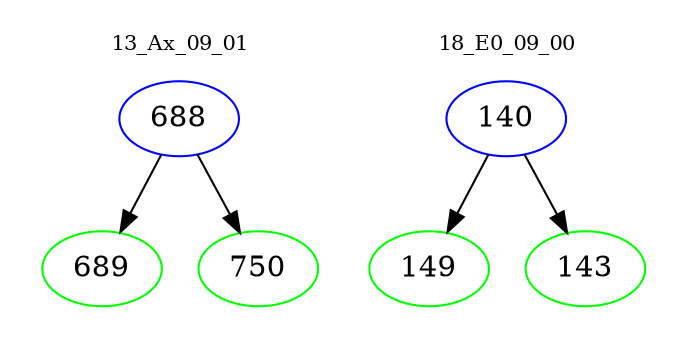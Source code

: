 digraph{
subgraph cluster_0 {
color = white
label = "13_Ax_09_01";
fontsize=10;
T0_688 [label="688", color="blue"]
T0_688 -> T0_689 [color="black"]
T0_689 [label="689", color="green"]
T0_688 -> T0_750 [color="black"]
T0_750 [label="750", color="green"]
}
subgraph cluster_1 {
color = white
label = "18_E0_09_00";
fontsize=10;
T1_140 [label="140", color="blue"]
T1_140 -> T1_149 [color="black"]
T1_149 [label="149", color="green"]
T1_140 -> T1_143 [color="black"]
T1_143 [label="143", color="green"]
}
}
